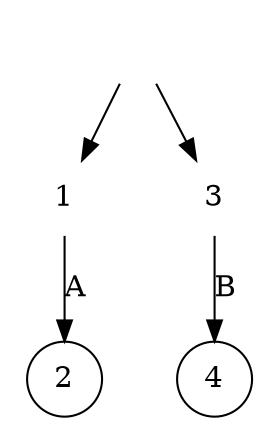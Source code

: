 digraph nfa {
	Start [label="" shape=none]
	1 [label=1 shape=plaintext]
	2 [label=2 shape=circle]
	3 [label=3 shape=plaintext]
	4 [label=4 shape=circle]
	Start -> 1
	Start -> 3
	1 -> 2 [label=A]
	3 -> 4 [label=B]
}
